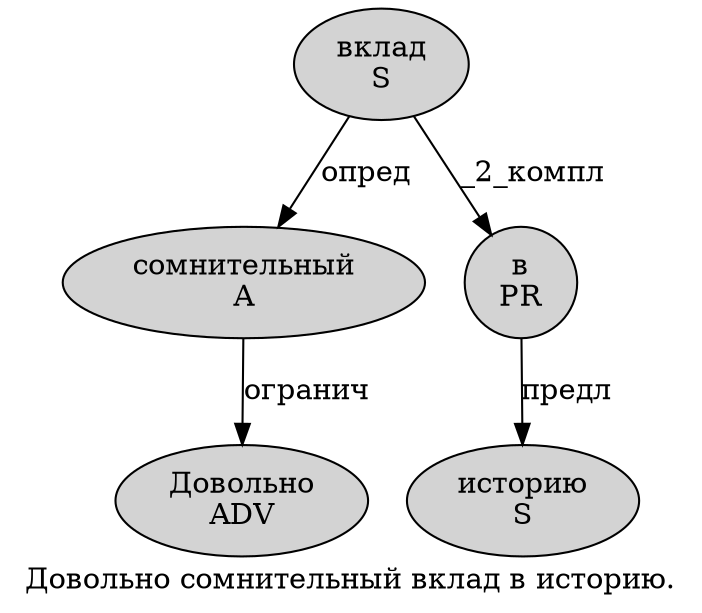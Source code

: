 digraph SENTENCE_3749 {
	graph [label="Довольно сомнительный вклад в историю."]
	node [style=filled]
		0 [label="Довольно
ADV" color="" fillcolor=lightgray penwidth=1 shape=ellipse]
		1 [label="сомнительный
A" color="" fillcolor=lightgray penwidth=1 shape=ellipse]
		2 [label="вклад
S" color="" fillcolor=lightgray penwidth=1 shape=ellipse]
		3 [label="в
PR" color="" fillcolor=lightgray penwidth=1 shape=ellipse]
		4 [label="историю
S" color="" fillcolor=lightgray penwidth=1 shape=ellipse]
			1 -> 0 [label="огранич"]
			3 -> 4 [label="предл"]
			2 -> 1 [label="опред"]
			2 -> 3 [label="_2_компл"]
}